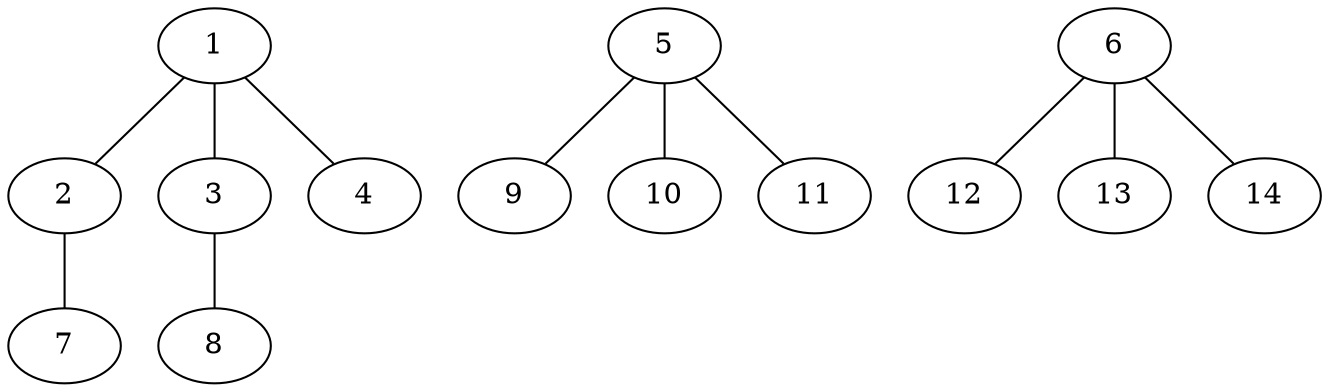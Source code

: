 graph molecule_1937 {
	1	 [chem=C];
	2	 [chem=O];
	1 -- 2	 [valence=1];
	3	 [chem=O];
	1 -- 3	 [valence=1];
	4	 [chem=O];
	1 -- 4	 [valence=2];
	7	 [chem=H];
	2 -- 7	 [valence=1];
	8	 [chem=H];
	3 -- 8	 [valence=1];
	5	 [chem=N];
	9	 [chem=H];
	5 -- 9	 [valence=1];
	10	 [chem=H];
	5 -- 10	 [valence=1];
	11	 [chem=H];
	5 -- 11	 [valence=1];
	6	 [chem=N];
	12	 [chem=H];
	6 -- 12	 [valence=1];
	13	 [chem=H];
	6 -- 13	 [valence=1];
	14	 [chem=H];
	6 -- 14	 [valence=1];
}
